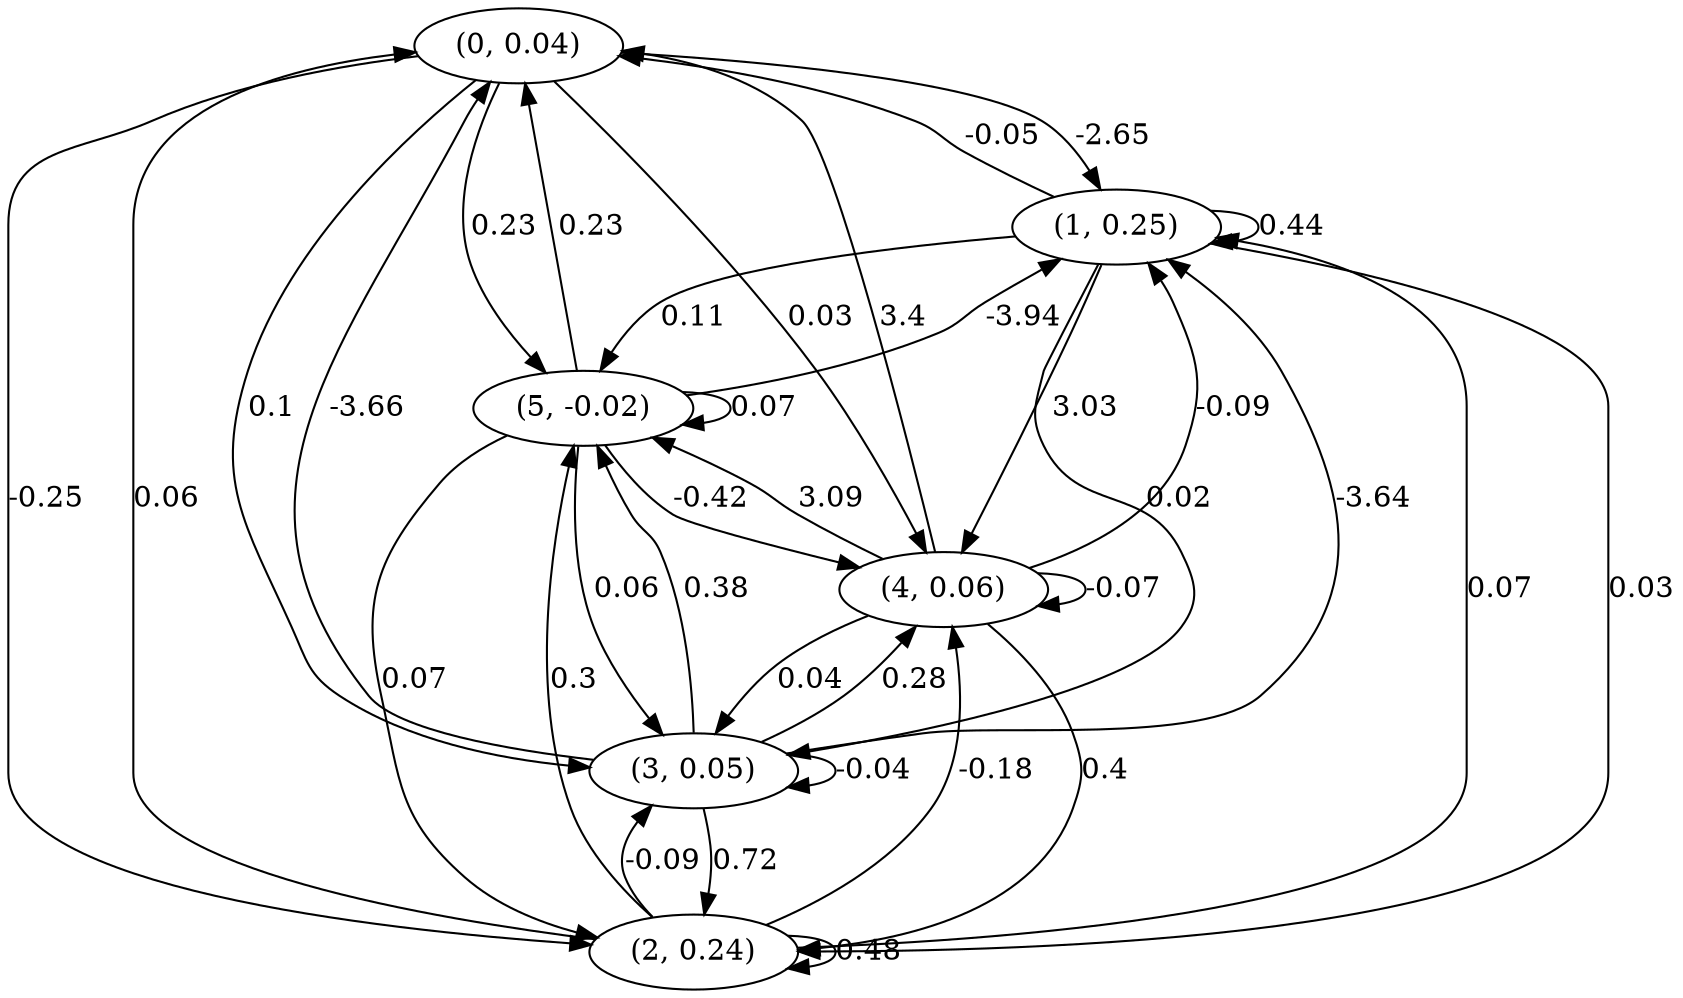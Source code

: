 digraph {
    0 [ label = "(0, 0.04)" ]
    1 [ label = "(1, 0.25)" ]
    2 [ label = "(2, 0.24)" ]
    3 [ label = "(3, 0.05)" ]
    4 [ label = "(4, 0.06)" ]
    5 [ label = "(5, -0.02)" ]
    1 -> 1 [ label = "0.44" ]
    2 -> 2 [ label = "0.48" ]
    3 -> 3 [ label = "-0.04" ]
    4 -> 4 [ label = "-0.07" ]
    5 -> 5 [ label = "0.07" ]
    1 -> 0 [ label = "-0.05" ]
    2 -> 0 [ label = "0.06" ]
    3 -> 0 [ label = "-3.66" ]
    4 -> 0 [ label = "3.4" ]
    5 -> 0 [ label = "0.23" ]
    0 -> 1 [ label = "-2.65" ]
    2 -> 1 [ label = "0.07" ]
    3 -> 1 [ label = "-3.64" ]
    4 -> 1 [ label = "-0.09" ]
    5 -> 1 [ label = "-3.94" ]
    0 -> 2 [ label = "-0.25" ]
    1 -> 2 [ label = "0.03" ]
    3 -> 2 [ label = "0.72" ]
    4 -> 2 [ label = "0.4" ]
    5 -> 2 [ label = "0.07" ]
    0 -> 3 [ label = "0.1" ]
    1 -> 3 [ label = "0.02" ]
    2 -> 3 [ label = "-0.09" ]
    4 -> 3 [ label = "0.04" ]
    5 -> 3 [ label = "0.06" ]
    0 -> 4 [ label = "0.03" ]
    1 -> 4 [ label = "3.03" ]
    2 -> 4 [ label = "-0.18" ]
    3 -> 4 [ label = "0.28" ]
    5 -> 4 [ label = "-0.42" ]
    0 -> 5 [ label = "0.23" ]
    1 -> 5 [ label = "0.11" ]
    2 -> 5 [ label = "0.3" ]
    3 -> 5 [ label = "0.38" ]
    4 -> 5 [ label = "3.09" ]
}

